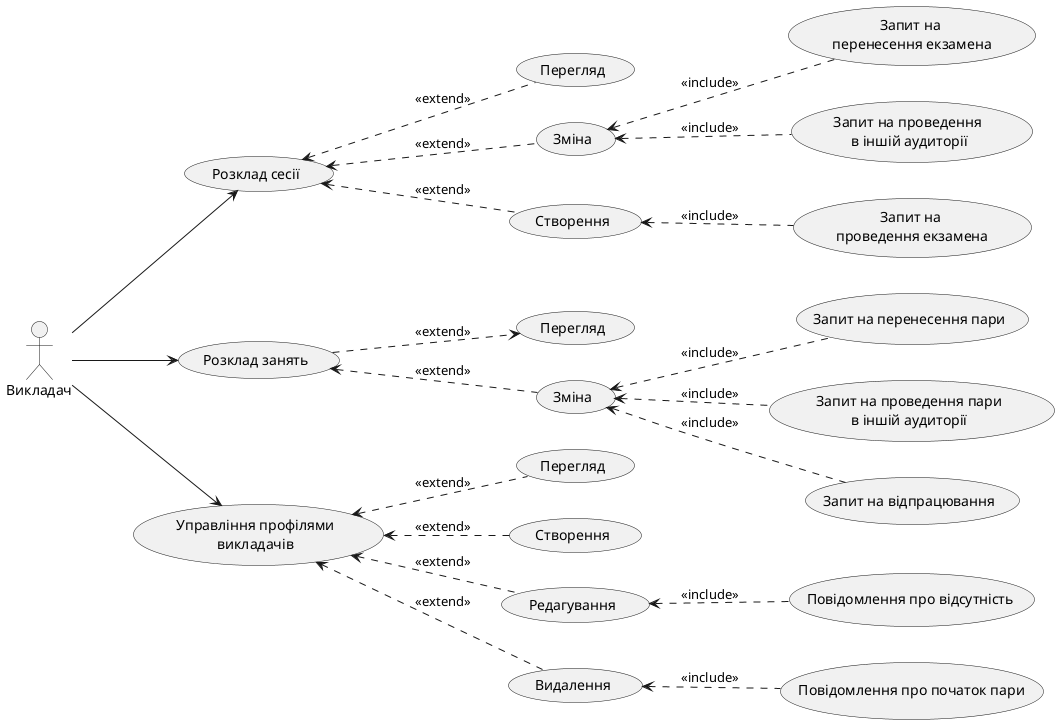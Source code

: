 @startuml

!define inc "<<include>>"
!define ext "<<extend>>"

left to right direction

actor :Викладач: as tchr

usecase (Розклад сесії) as RS
usecase (Розклад занять) as RZ
usecase (Управління профілями\nвикладачів) as UPV

tchr -d-> RS
tchr -d-> RZ
tchr -d-> UPV

usecase (Перегляд) as per1
usecase (Зміна) as zm1
usecase (Створення) as stv1

usecase (Перегляд) as per2
usecase (Зміна) as zm2

usecase (Перегляд) as per3

'-----ROZKLAD SESII------
RS <.d. per1 : ext

RS <.d. zm1 : ext
zm1 <.d. (Запит на \nперенесення екзамена) : inc
zm1 <.d. (Запит на проведення \nв іншій аудиторії) : inc

RS <.d. stv1 : ext
stv1 <.d. (Запит на \nпроведення екзамена) : inc

'-----ROZKLAD ZANYAT------
RZ .d.> per2 : ext

RZ <.d. zm2 : ext
zm2 <.d. (Запит на перенесення пари) : inc
zm2 <.d. (Запит на проведення пари\nв іншій аудиторії) : inc
zm2 <.d. (Запит на відпрацювання) : inc

'------UPRAVLINNYA PROFILYAMY------
UPV <.d. (Створення) : ext

UPV <.d. per3 : ext

UPV <.d. (Редагування) : ext
(Редагування) <.d. (Повідомлення про відсутність) : inc

UPV <.d. (Видалення) : ext
(Видалення) <.d. (Повідомлення про початок пари) : inc


@enduml